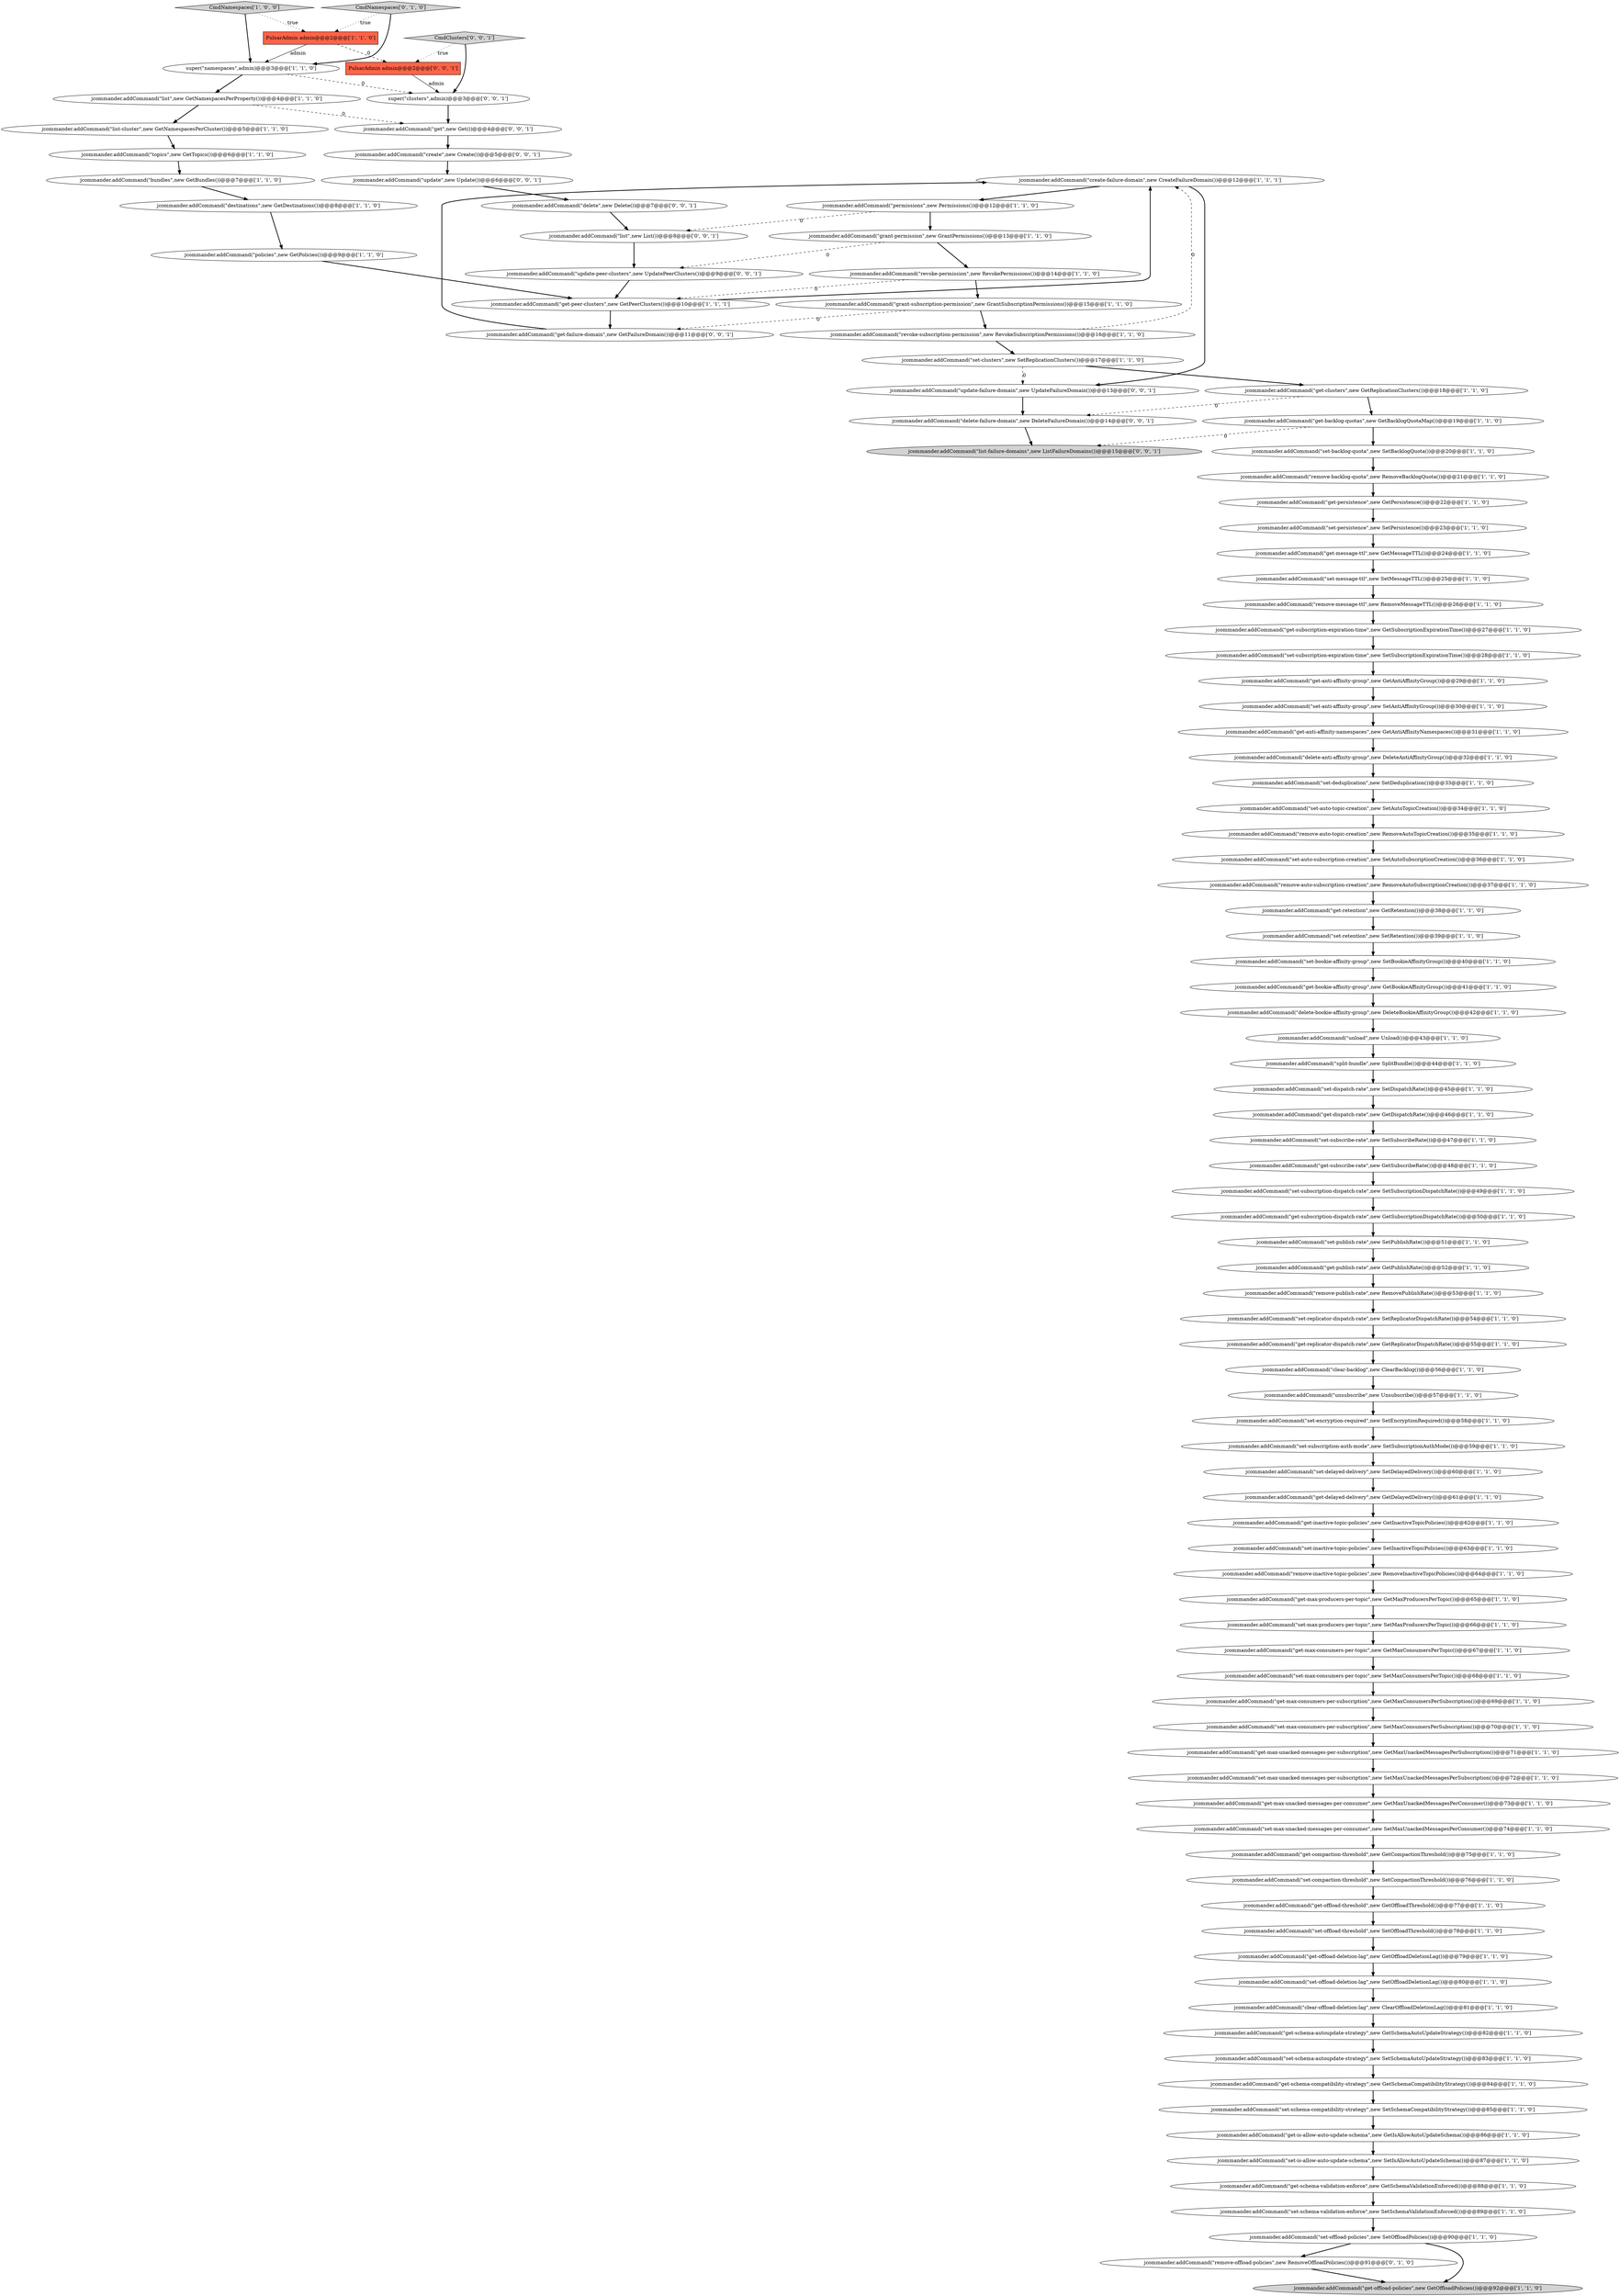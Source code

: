 digraph {
5 [style = filled, label = "jcommander.addCommand(\"set-max-consumers-per-topic\",new SetMaxConsumersPerTopic())@@@68@@@['1', '1', '0']", fillcolor = white, shape = ellipse image = "AAA0AAABBB1BBB"];
85 [style = filled, label = "jcommander.addCommand(\"list\",new GetNamespacesPerProperty())@@@4@@@['1', '1', '0']", fillcolor = white, shape = ellipse image = "AAA0AAABBB1BBB"];
88 [style = filled, label = "jcommander.addCommand(\"remove-auto-topic-creation\",new RemoveAutoTopicCreation())@@@35@@@['1', '1', '0']", fillcolor = white, shape = ellipse image = "AAA0AAABBB1BBB"];
95 [style = filled, label = "jcommander.addCommand(\"list-failure-domains\",new ListFailureDomains())@@@15@@@['0', '0', '1']", fillcolor = lightgray, shape = ellipse image = "AAA0AAABBB3BBB"];
10 [style = filled, label = "jcommander.addCommand(\"create-failure-domain\",new CreateFailureDomain())@@@12@@@['1', '1', '1']", fillcolor = white, shape = ellipse image = "AAA0AAABBB1BBB"];
8 [style = filled, label = "jcommander.addCommand(\"set-clusters\",new SetReplicationClusters())@@@17@@@['1', '1', '0']", fillcolor = white, shape = ellipse image = "AAA0AAABBB1BBB"];
57 [style = filled, label = "jcommander.addCommand(\"set-bookie-affinity-group\",new SetBookieAffinityGroup())@@@40@@@['1', '1', '0']", fillcolor = white, shape = ellipse image = "AAA0AAABBB1BBB"];
4 [style = filled, label = "jcommander.addCommand(\"set-replicator-dispatch-rate\",new SetReplicatorDispatchRate())@@@54@@@['1', '1', '0']", fillcolor = white, shape = ellipse image = "AAA0AAABBB1BBB"];
45 [style = filled, label = "jcommander.addCommand(\"set-offload-deletion-lag\",new SetOffloadDeletionLag())@@@80@@@['1', '1', '0']", fillcolor = white, shape = ellipse image = "AAA0AAABBB1BBB"];
25 [style = filled, label = "jcommander.addCommand(\"grant-permission\",new GrantPermissions())@@@13@@@['1', '1', '0']", fillcolor = white, shape = ellipse image = "AAA0AAABBB1BBB"];
82 [style = filled, label = "jcommander.addCommand(\"get-max-producers-per-topic\",new GetMaxProducersPerTopic())@@@65@@@['1', '1', '0']", fillcolor = white, shape = ellipse image = "AAA0AAABBB1BBB"];
0 [style = filled, label = "jcommander.addCommand(\"get-retention\",new GetRetention())@@@38@@@['1', '1', '0']", fillcolor = white, shape = ellipse image = "AAA0AAABBB1BBB"];
80 [style = filled, label = "jcommander.addCommand(\"bundles\",new GetBundles())@@@7@@@['1', '1', '0']", fillcolor = white, shape = ellipse image = "AAA0AAABBB1BBB"];
20 [style = filled, label = "jcommander.addCommand(\"get-persistence\",new GetPersistence())@@@22@@@['1', '1', '0']", fillcolor = white, shape = ellipse image = "AAA0AAABBB1BBB"];
93 [style = filled, label = "super(\"clusters\",admin)@@@3@@@['0', '0', '1']", fillcolor = white, shape = ellipse image = "AAA0AAABBB3BBB"];
83 [style = filled, label = "jcommander.addCommand(\"grant-subscription-permission\",new GrantSubscriptionPermissions())@@@15@@@['1', '1', '0']", fillcolor = white, shape = ellipse image = "AAA0AAABBB1BBB"];
94 [style = filled, label = "jcommander.addCommand(\"get\",new Get())@@@4@@@['0', '0', '1']", fillcolor = white, shape = ellipse image = "AAA0AAABBB3BBB"];
58 [style = filled, label = "jcommander.addCommand(\"set-compaction-threshold\",new SetCompactionThreshold())@@@76@@@['1', '1', '0']", fillcolor = white, shape = ellipse image = "AAA0AAABBB1BBB"];
64 [style = filled, label = "jcommander.addCommand(\"get-schema-autoupdate-strategy\",new GetSchemaAutoUpdateStrategy())@@@82@@@['1', '1', '0']", fillcolor = white, shape = ellipse image = "AAA0AAABBB1BBB"];
31 [style = filled, label = "jcommander.addCommand(\"revoke-permission\",new RevokePermissions())@@@14@@@['1', '1', '0']", fillcolor = white, shape = ellipse image = "AAA0AAABBB1BBB"];
37 [style = filled, label = "jcommander.addCommand(\"policies\",new GetPolicies())@@@9@@@['1', '1', '0']", fillcolor = white, shape = ellipse image = "AAA0AAABBB1BBB"];
36 [style = filled, label = "jcommander.addCommand(\"set-publish-rate\",new SetPublishRate())@@@51@@@['1', '1', '0']", fillcolor = white, shape = ellipse image = "AAA0AAABBB1BBB"];
81 [style = filled, label = "jcommander.addCommand(\"get-dispatch-rate\",new GetDispatchRate())@@@46@@@['1', '1', '0']", fillcolor = white, shape = ellipse image = "AAA0AAABBB1BBB"];
7 [style = filled, label = "jcommander.addCommand(\"set-subscription-expiration-time\",new SetSubscriptionExpirationTime())@@@28@@@['1', '1', '0']", fillcolor = white, shape = ellipse image = "AAA0AAABBB1BBB"];
9 [style = filled, label = "jcommander.addCommand(\"set-schema-autoupdate-strategy\",new SetSchemaAutoUpdateStrategy())@@@83@@@['1', '1', '0']", fillcolor = white, shape = ellipse image = "AAA0AAABBB1BBB"];
71 [style = filled, label = "jcommander.addCommand(\"get-max-unacked-messages-per-subscription\",new GetMaxUnackedMessagesPerSubscription())@@@71@@@['1', '1', '0']", fillcolor = white, shape = ellipse image = "AAA0AAABBB1BBB"];
92 [style = filled, label = "jcommander.addCommand(\"remove-offload-policies\",new RemoveOffloadPolicies())@@@91@@@['0', '1', '0']", fillcolor = white, shape = ellipse image = "AAA1AAABBB2BBB"];
76 [style = filled, label = "jcommander.addCommand(\"set-offload-policies\",new SetOffloadPolicies())@@@90@@@['1', '1', '0']", fillcolor = white, shape = ellipse image = "AAA0AAABBB1BBB"];
102 [style = filled, label = "jcommander.addCommand(\"delete-failure-domain\",new DeleteFailureDomain())@@@14@@@['0', '0', '1']", fillcolor = white, shape = ellipse image = "AAA0AAABBB3BBB"];
50 [style = filled, label = "super(\"namespaces\",admin)@@@3@@@['1', '1', '0']", fillcolor = white, shape = ellipse image = "AAA0AAABBB1BBB"];
89 [style = filled, label = "jcommander.addCommand(\"get-publish-rate\",new GetPublishRate())@@@52@@@['1', '1', '0']", fillcolor = white, shape = ellipse image = "AAA0AAABBB1BBB"];
65 [style = filled, label = "jcommander.addCommand(\"set-is-allow-auto-update-schema\",new SetIsAllowAutoUpdateSchema())@@@87@@@['1', '1', '0']", fillcolor = white, shape = ellipse image = "AAA0AAABBB1BBB"];
55 [style = filled, label = "jcommander.addCommand(\"remove-message-ttl\",new RemoveMessageTTL())@@@26@@@['1', '1', '0']", fillcolor = white, shape = ellipse image = "AAA0AAABBB1BBB"];
66 [style = filled, label = "jcommander.addCommand(\"get-max-unacked-messages-per-consumer\",new GetMaxUnackedMessagesPerConsumer())@@@73@@@['1', '1', '0']", fillcolor = white, shape = ellipse image = "AAA0AAABBB1BBB"];
14 [style = filled, label = "jcommander.addCommand(\"set-encryption-required\",new SetEncryptionRequired())@@@58@@@['1', '1', '0']", fillcolor = white, shape = ellipse image = "AAA0AAABBB1BBB"];
18 [style = filled, label = "jcommander.addCommand(\"set-retention\",new SetRetention())@@@39@@@['1', '1', '0']", fillcolor = white, shape = ellipse image = "AAA0AAABBB1BBB"];
105 [style = filled, label = "PulsarAdmin admin@@@2@@@['0', '0', '1']", fillcolor = tomato, shape = box image = "AAA0AAABBB3BBB"];
97 [style = filled, label = "jcommander.addCommand(\"update-failure-domain\",new UpdateFailureDomain())@@@13@@@['0', '0', '1']", fillcolor = white, shape = ellipse image = "AAA0AAABBB3BBB"];
30 [style = filled, label = "CmdNamespaces['1', '0', '0']", fillcolor = lightgray, shape = diamond image = "AAA0AAABBB1BBB"];
99 [style = filled, label = "jcommander.addCommand(\"create\",new Create())@@@5@@@['0', '0', '1']", fillcolor = white, shape = ellipse image = "AAA0AAABBB3BBB"];
47 [style = filled, label = "jcommander.addCommand(\"remove-backlog-quota\",new RemoveBacklogQuota())@@@21@@@['1', '1', '0']", fillcolor = white, shape = ellipse image = "AAA0AAABBB1BBB"];
54 [style = filled, label = "jcommander.addCommand(\"set-offload-threshold\",new SetOffloadThreshold())@@@78@@@['1', '1', '0']", fillcolor = white, shape = ellipse image = "AAA0AAABBB1BBB"];
103 [style = filled, label = "jcommander.addCommand(\"update-peer-clusters\",new UpdatePeerClusters())@@@9@@@['0', '0', '1']", fillcolor = white, shape = ellipse image = "AAA0AAABBB3BBB"];
72 [style = filled, label = "jcommander.addCommand(\"get-peer-clusters\",new GetPeerClusters())@@@10@@@['1', '1', '1']", fillcolor = white, shape = ellipse image = "AAA0AAABBB1BBB"];
91 [style = filled, label = "CmdNamespaces['0', '1', '0']", fillcolor = lightgray, shape = diamond image = "AAA0AAABBB2BBB"];
23 [style = filled, label = "jcommander.addCommand(\"delete-bookie-affinity-group\",new DeleteBookieAffinityGroup())@@@42@@@['1', '1', '0']", fillcolor = white, shape = ellipse image = "AAA0AAABBB1BBB"];
29 [style = filled, label = "jcommander.addCommand(\"get-compaction-threshold\",new GetCompactionThreshold())@@@75@@@['1', '1', '0']", fillcolor = white, shape = ellipse image = "AAA0AAABBB1BBB"];
69 [style = filled, label = "jcommander.addCommand(\"get-backlog-quotas\",new GetBacklogQuotaMap())@@@19@@@['1', '1', '0']", fillcolor = white, shape = ellipse image = "AAA0AAABBB1BBB"];
16 [style = filled, label = "jcommander.addCommand(\"set-auto-topic-creation\",new SetAutoTopicCreation())@@@34@@@['1', '1', '0']", fillcolor = white, shape = ellipse image = "AAA0AAABBB1BBB"];
26 [style = filled, label = "jcommander.addCommand(\"destinations\",new GetDestinations())@@@8@@@['1', '1', '0']", fillcolor = white, shape = ellipse image = "AAA0AAABBB1BBB"];
100 [style = filled, label = "jcommander.addCommand(\"get-failure-domain\",new GetFailureDomain())@@@11@@@['0', '0', '1']", fillcolor = white, shape = ellipse image = "AAA0AAABBB3BBB"];
12 [style = filled, label = "jcommander.addCommand(\"set-subscription-auth-mode\",new SetSubscriptionAuthMode())@@@59@@@['1', '1', '0']", fillcolor = white, shape = ellipse image = "AAA0AAABBB1BBB"];
46 [style = filled, label = "jcommander.addCommand(\"revoke-subscription-permission\",new RevokeSubscriptionPermissions())@@@16@@@['1', '1', '0']", fillcolor = white, shape = ellipse image = "AAA0AAABBB1BBB"];
48 [style = filled, label = "PulsarAdmin admin@@@2@@@['1', '1', '0']", fillcolor = tomato, shape = box image = "AAA0AAABBB1BBB"];
104 [style = filled, label = "jcommander.addCommand(\"delete\",new Delete())@@@7@@@['0', '0', '1']", fillcolor = white, shape = ellipse image = "AAA0AAABBB3BBB"];
78 [style = filled, label = "jcommander.addCommand(\"topics\",new GetTopics())@@@6@@@['1', '1', '0']", fillcolor = white, shape = ellipse image = "AAA0AAABBB1BBB"];
2 [style = filled, label = "jcommander.addCommand(\"set-schema-validation-enforce\",new SetSchemaValidationEnforced())@@@89@@@['1', '1', '0']", fillcolor = white, shape = ellipse image = "AAA0AAABBB1BBB"];
43 [style = filled, label = "jcommander.addCommand(\"get-message-ttl\",new GetMessageTTL())@@@24@@@['1', '1', '0']", fillcolor = white, shape = ellipse image = "AAA0AAABBB1BBB"];
32 [style = filled, label = "jcommander.addCommand(\"set-subscription-dispatch-rate\",new SetSubscriptionDispatchRate())@@@49@@@['1', '1', '0']", fillcolor = white, shape = ellipse image = "AAA0AAABBB1BBB"];
59 [style = filled, label = "jcommander.addCommand(\"set-anti-affinity-group\",new SetAntiAffinityGroup())@@@30@@@['1', '1', '0']", fillcolor = white, shape = ellipse image = "AAA0AAABBB1BBB"];
53 [style = filled, label = "jcommander.addCommand(\"set-deduplication\",new SetDeduplication())@@@33@@@['1', '1', '0']", fillcolor = white, shape = ellipse image = "AAA0AAABBB1BBB"];
96 [style = filled, label = "jcommander.addCommand(\"list\",new List())@@@8@@@['0', '0', '1']", fillcolor = white, shape = ellipse image = "AAA0AAABBB3BBB"];
19 [style = filled, label = "jcommander.addCommand(\"get-subscription-expiration-time\",new GetSubscriptionExpirationTime())@@@27@@@['1', '1', '0']", fillcolor = white, shape = ellipse image = "AAA0AAABBB1BBB"];
56 [style = filled, label = "jcommander.addCommand(\"get-max-consumers-per-topic\",new GetMaxConsumersPerTopic())@@@67@@@['1', '1', '0']", fillcolor = white, shape = ellipse image = "AAA0AAABBB1BBB"];
70 [style = filled, label = "jcommander.addCommand(\"set-dispatch-rate\",new SetDispatchRate())@@@45@@@['1', '1', '0']", fillcolor = white, shape = ellipse image = "AAA0AAABBB1BBB"];
77 [style = filled, label = "jcommander.addCommand(\"get-schema-compatibility-strategy\",new GetSchemaCompatibilityStrategy())@@@84@@@['1', '1', '0']", fillcolor = white, shape = ellipse image = "AAA0AAABBB1BBB"];
42 [style = filled, label = "jcommander.addCommand(\"delete-anti-affinity-group\",new DeleteAntiAffinityGroup())@@@32@@@['1', '1', '0']", fillcolor = white, shape = ellipse image = "AAA0AAABBB1BBB"];
68 [style = filled, label = "jcommander.addCommand(\"get-offload-policies\",new GetOffloadPolicies())@@@92@@@['1', '1', '0']", fillcolor = lightgray, shape = ellipse image = "AAA0AAABBB1BBB"];
79 [style = filled, label = "jcommander.addCommand(\"permissions\",new Permissions())@@@12@@@['1', '1', '0']", fillcolor = white, shape = ellipse image = "AAA0AAABBB1BBB"];
17 [style = filled, label = "jcommander.addCommand(\"set-subscribe-rate\",new SetSubscribeRate())@@@47@@@['1', '1', '0']", fillcolor = white, shape = ellipse image = "AAA0AAABBB1BBB"];
38 [style = filled, label = "jcommander.addCommand(\"get-schema-validation-enforce\",new GetSchemaValidationEnforced())@@@88@@@['1', '1', '0']", fillcolor = white, shape = ellipse image = "AAA0AAABBB1BBB"];
41 [style = filled, label = "jcommander.addCommand(\"list-cluster\",new GetNamespacesPerCluster())@@@5@@@['1', '1', '0']", fillcolor = white, shape = ellipse image = "AAA0AAABBB1BBB"];
73 [style = filled, label = "jcommander.addCommand(\"set-max-unacked-messages-per-consumer\",new SetMaxUnackedMessagesPerConsumer())@@@74@@@['1', '1', '0']", fillcolor = white, shape = ellipse image = "AAA0AAABBB1BBB"];
84 [style = filled, label = "jcommander.addCommand(\"clear-offload-deletion-lag\",new ClearOffloadDeletionLag())@@@81@@@['1', '1', '0']", fillcolor = white, shape = ellipse image = "AAA0AAABBB1BBB"];
74 [style = filled, label = "jcommander.addCommand(\"get-inactive-topic-policies\",new GetInactiveTopicPolicies())@@@62@@@['1', '1', '0']", fillcolor = white, shape = ellipse image = "AAA0AAABBB1BBB"];
62 [style = filled, label = "jcommander.addCommand(\"set-auto-subscription-creation\",new SetAutoSubscriptionCreation())@@@36@@@['1', '1', '0']", fillcolor = white, shape = ellipse image = "AAA0AAABBB1BBB"];
27 [style = filled, label = "jcommander.addCommand(\"set-max-unacked-messages-per-subscription\",new SetMaxUnackedMessagesPerSubscription())@@@72@@@['1', '1', '0']", fillcolor = white, shape = ellipse image = "AAA0AAABBB1BBB"];
39 [style = filled, label = "jcommander.addCommand(\"remove-auto-subscription-creation\",new RemoveAutoSubscriptionCreation())@@@37@@@['1', '1', '0']", fillcolor = white, shape = ellipse image = "AAA0AAABBB1BBB"];
52 [style = filled, label = "jcommander.addCommand(\"get-replicator-dispatch-rate\",new GetReplicatorDispatchRate())@@@55@@@['1', '1', '0']", fillcolor = white, shape = ellipse image = "AAA0AAABBB1BBB"];
44 [style = filled, label = "jcommander.addCommand(\"get-subscription-dispatch-rate\",new GetSubscriptionDispatchRate())@@@50@@@['1', '1', '0']", fillcolor = white, shape = ellipse image = "AAA0AAABBB1BBB"];
98 [style = filled, label = "CmdClusters['0', '0', '1']", fillcolor = lightgray, shape = diamond image = "AAA0AAABBB3BBB"];
21 [style = filled, label = "jcommander.addCommand(\"set-message-ttl\",new SetMessageTTL())@@@25@@@['1', '1', '0']", fillcolor = white, shape = ellipse image = "AAA0AAABBB1BBB"];
28 [style = filled, label = "jcommander.addCommand(\"get-is-allow-auto-update-schema\",new GetIsAllowAutoUpdateSchema())@@@86@@@['1', '1', '0']", fillcolor = white, shape = ellipse image = "AAA0AAABBB1BBB"];
15 [style = filled, label = "jcommander.addCommand(\"get-clusters\",new GetReplicationClusters())@@@18@@@['1', '1', '0']", fillcolor = white, shape = ellipse image = "AAA0AAABBB1BBB"];
22 [style = filled, label = "jcommander.addCommand(\"set-max-consumers-per-subscription\",new SetMaxConsumersPerSubscription())@@@70@@@['1', '1', '0']", fillcolor = white, shape = ellipse image = "AAA0AAABBB1BBB"];
13 [style = filled, label = "jcommander.addCommand(\"get-anti-affinity-group\",new GetAntiAffinityGroup())@@@29@@@['1', '1', '0']", fillcolor = white, shape = ellipse image = "AAA0AAABBB1BBB"];
40 [style = filled, label = "jcommander.addCommand(\"remove-inactive-topic-policies\",new RemoveInactiveTopicPolicies())@@@64@@@['1', '1', '0']", fillcolor = white, shape = ellipse image = "AAA0AAABBB1BBB"];
33 [style = filled, label = "jcommander.addCommand(\"get-max-consumers-per-subscription\",new GetMaxConsumersPerSubscription())@@@69@@@['1', '1', '0']", fillcolor = white, shape = ellipse image = "AAA0AAABBB1BBB"];
75 [style = filled, label = "jcommander.addCommand(\"set-max-producers-per-topic\",new SetMaxProducersPerTopic())@@@66@@@['1', '1', '0']", fillcolor = white, shape = ellipse image = "AAA0AAABBB1BBB"];
87 [style = filled, label = "jcommander.addCommand(\"split-bundle\",new SplitBundle())@@@44@@@['1', '1', '0']", fillcolor = white, shape = ellipse image = "AAA0AAABBB1BBB"];
86 [style = filled, label = "jcommander.addCommand(\"get-subscribe-rate\",new GetSubscribeRate())@@@48@@@['1', '1', '0']", fillcolor = white, shape = ellipse image = "AAA0AAABBB1BBB"];
1 [style = filled, label = "jcommander.addCommand(\"unsubscribe\",new Unsubscribe())@@@57@@@['1', '1', '0']", fillcolor = white, shape = ellipse image = "AAA0AAABBB1BBB"];
63 [style = filled, label = "jcommander.addCommand(\"get-offload-deletion-lag\",new GetOffloadDeletionLag())@@@79@@@['1', '1', '0']", fillcolor = white, shape = ellipse image = "AAA0AAABBB1BBB"];
61 [style = filled, label = "jcommander.addCommand(\"clear-backlog\",new ClearBacklog())@@@56@@@['1', '1', '0']", fillcolor = white, shape = ellipse image = "AAA0AAABBB1BBB"];
3 [style = filled, label = "jcommander.addCommand(\"unload\",new Unload())@@@43@@@['1', '1', '0']", fillcolor = white, shape = ellipse image = "AAA0AAABBB1BBB"];
34 [style = filled, label = "jcommander.addCommand(\"get-offload-threshold\",new GetOffloadThreshold())@@@77@@@['1', '1', '0']", fillcolor = white, shape = ellipse image = "AAA0AAABBB1BBB"];
35 [style = filled, label = "jcommander.addCommand(\"set-persistence\",new SetPersistence())@@@23@@@['1', '1', '0']", fillcolor = white, shape = ellipse image = "AAA0AAABBB1BBB"];
60 [style = filled, label = "jcommander.addCommand(\"set-backlog-quota\",new SetBacklogQuota())@@@20@@@['1', '1', '0']", fillcolor = white, shape = ellipse image = "AAA0AAABBB1BBB"];
11 [style = filled, label = "jcommander.addCommand(\"get-bookie-affinity-group\",new GetBookieAffinityGroup())@@@41@@@['1', '1', '0']", fillcolor = white, shape = ellipse image = "AAA0AAABBB1BBB"];
49 [style = filled, label = "jcommander.addCommand(\"get-anti-affinity-namespaces\",new GetAntiAffinityNamespaces())@@@31@@@['1', '1', '0']", fillcolor = white, shape = ellipse image = "AAA0AAABBB1BBB"];
90 [style = filled, label = "jcommander.addCommand(\"set-delayed-delivery\",new SetDelayedDelivery())@@@60@@@['1', '1', '0']", fillcolor = white, shape = ellipse image = "AAA0AAABBB1BBB"];
6 [style = filled, label = "jcommander.addCommand(\"set-schema-compatibility-strategy\",new SetSchemaCompatibilityStrategy())@@@85@@@['1', '1', '0']", fillcolor = white, shape = ellipse image = "AAA0AAABBB1BBB"];
24 [style = filled, label = "jcommander.addCommand(\"remove-publish-rate\",new RemovePublishRate())@@@53@@@['1', '1', '0']", fillcolor = white, shape = ellipse image = "AAA0AAABBB1BBB"];
67 [style = filled, label = "jcommander.addCommand(\"get-delayed-delivery\",new GetDelayedDelivery())@@@61@@@['1', '1', '0']", fillcolor = white, shape = ellipse image = "AAA0AAABBB1BBB"];
51 [style = filled, label = "jcommander.addCommand(\"set-inactive-topic-policies\",new SetInactiveTopicPolicies())@@@63@@@['1', '1', '0']", fillcolor = white, shape = ellipse image = "AAA0AAABBB1BBB"];
101 [style = filled, label = "jcommander.addCommand(\"update\",new Update())@@@6@@@['0', '0', '1']", fillcolor = white, shape = ellipse image = "AAA0AAABBB3BBB"];
83->46 [style = bold, label=""];
75->56 [style = bold, label=""];
64->9 [style = bold, label=""];
85->94 [style = dashed, label="0"];
69->60 [style = bold, label=""];
60->47 [style = bold, label=""];
59->49 [style = bold, label=""];
105->93 [style = solid, label="admin"];
70->81 [style = bold, label=""];
12->90 [style = bold, label=""];
48->105 [style = dashed, label="0"];
97->102 [style = bold, label=""];
71->27 [style = bold, label=""];
98->93 [style = bold, label=""];
50->85 [style = bold, label=""];
7->13 [style = bold, label=""];
40->82 [style = bold, label=""];
96->103 [style = bold, label=""];
91->48 [style = dotted, label="true"];
87->70 [style = bold, label=""];
73->29 [style = bold, label=""];
11->23 [style = bold, label=""];
79->25 [style = bold, label=""];
29->58 [style = bold, label=""];
5->33 [style = bold, label=""];
47->20 [style = bold, label=""];
19->7 [style = bold, label=""];
69->95 [style = dashed, label="0"];
98->105 [style = dotted, label="true"];
101->104 [style = bold, label=""];
21->55 [style = bold, label=""];
31->72 [style = dashed, label="0"];
8->97 [style = dashed, label="0"];
83->100 [style = dashed, label="0"];
52->61 [style = bold, label=""];
34->54 [style = bold, label=""];
3->87 [style = bold, label=""];
74->51 [style = bold, label=""];
91->50 [style = bold, label=""];
37->72 [style = bold, label=""];
1->14 [style = bold, label=""];
10->97 [style = bold, label=""];
48->50 [style = solid, label="admin"];
27->66 [style = bold, label=""];
76->68 [style = bold, label=""];
20->35 [style = bold, label=""];
54->63 [style = bold, label=""];
4->52 [style = bold, label=""];
65->38 [style = bold, label=""];
86->32 [style = bold, label=""];
56->5 [style = bold, label=""];
41->78 [style = bold, label=""];
78->80 [style = bold, label=""];
66->73 [style = bold, label=""];
90->67 [style = bold, label=""];
30->50 [style = bold, label=""];
104->96 [style = bold, label=""];
28->65 [style = bold, label=""];
100->10 [style = bold, label=""];
36->89 [style = bold, label=""];
85->41 [style = bold, label=""];
103->72 [style = bold, label=""];
13->59 [style = bold, label=""];
50->93 [style = dashed, label="0"];
6->28 [style = bold, label=""];
67->74 [style = bold, label=""];
62->39 [style = bold, label=""];
76->92 [style = bold, label=""];
35->43 [style = bold, label=""];
16->88 [style = bold, label=""];
24->4 [style = bold, label=""];
42->53 [style = bold, label=""];
14->12 [style = bold, label=""];
51->40 [style = bold, label=""];
31->83 [style = bold, label=""];
9->77 [style = bold, label=""];
79->96 [style = dashed, label="0"];
63->45 [style = bold, label=""];
15->102 [style = dashed, label="0"];
49->42 [style = bold, label=""];
81->17 [style = bold, label=""];
93->94 [style = bold, label=""];
25->31 [style = bold, label=""];
25->103 [style = dashed, label="0"];
53->16 [style = bold, label=""];
89->24 [style = bold, label=""];
46->10 [style = dashed, label="0"];
17->86 [style = bold, label=""];
30->48 [style = dotted, label="true"];
23->3 [style = bold, label=""];
94->99 [style = bold, label=""];
84->64 [style = bold, label=""];
88->62 [style = bold, label=""];
38->2 [style = bold, label=""];
61->1 [style = bold, label=""];
57->11 [style = bold, label=""];
2->76 [style = bold, label=""];
80->26 [style = bold, label=""];
102->95 [style = bold, label=""];
43->21 [style = bold, label=""];
15->69 [style = bold, label=""];
77->6 [style = bold, label=""];
33->22 [style = bold, label=""];
45->84 [style = bold, label=""];
82->75 [style = bold, label=""];
18->57 [style = bold, label=""];
32->44 [style = bold, label=""];
72->10 [style = bold, label=""];
92->68 [style = bold, label=""];
39->0 [style = bold, label=""];
10->79 [style = bold, label=""];
72->100 [style = bold, label=""];
46->8 [style = bold, label=""];
44->36 [style = bold, label=""];
26->37 [style = bold, label=""];
99->101 [style = bold, label=""];
55->19 [style = bold, label=""];
0->18 [style = bold, label=""];
8->15 [style = bold, label=""];
22->71 [style = bold, label=""];
58->34 [style = bold, label=""];
}
